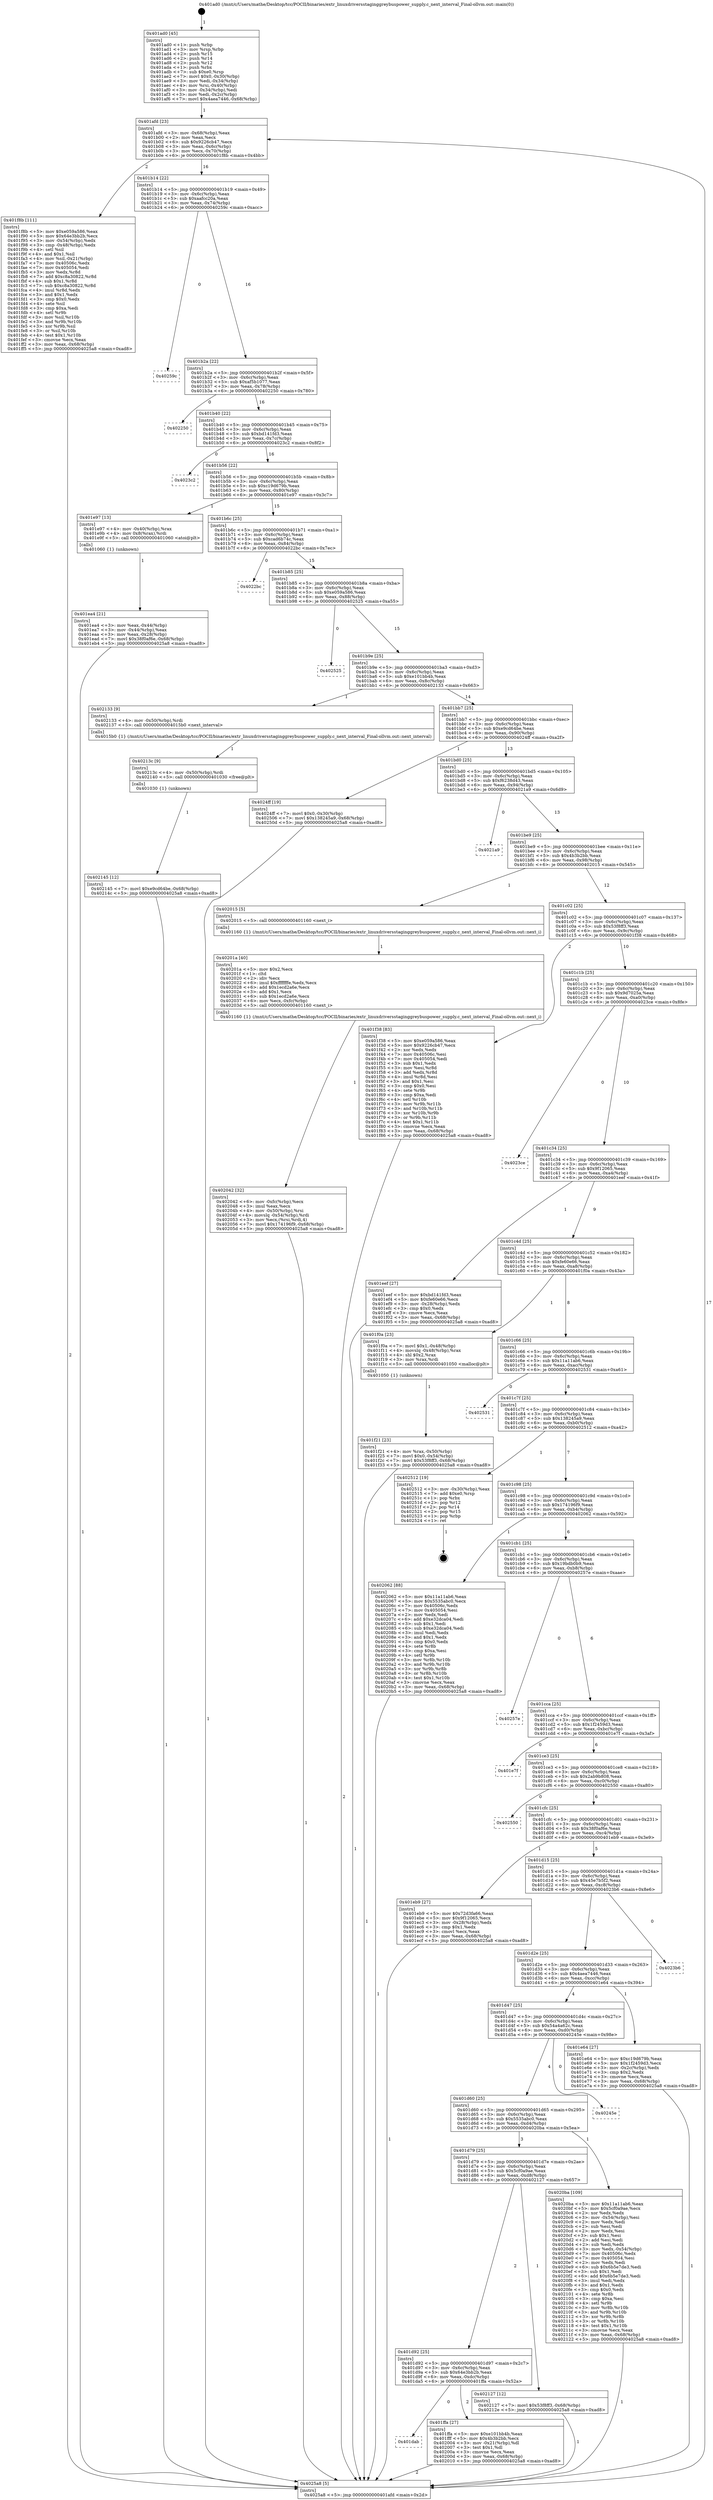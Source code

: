 digraph "0x401ad0" {
  label = "0x401ad0 (/mnt/c/Users/mathe/Desktop/tcc/POCII/binaries/extr_linuxdriversstaginggreybuspower_supply.c_next_interval_Final-ollvm.out::main(0))"
  labelloc = "t"
  node[shape=record]

  Entry [label="",width=0.3,height=0.3,shape=circle,fillcolor=black,style=filled]
  "0x401afd" [label="{
     0x401afd [23]\l
     | [instrs]\l
     &nbsp;&nbsp;0x401afd \<+3\>: mov -0x68(%rbp),%eax\l
     &nbsp;&nbsp;0x401b00 \<+2\>: mov %eax,%ecx\l
     &nbsp;&nbsp;0x401b02 \<+6\>: sub $0x9226cb47,%ecx\l
     &nbsp;&nbsp;0x401b08 \<+3\>: mov %eax,-0x6c(%rbp)\l
     &nbsp;&nbsp;0x401b0b \<+3\>: mov %ecx,-0x70(%rbp)\l
     &nbsp;&nbsp;0x401b0e \<+6\>: je 0000000000401f8b \<main+0x4bb\>\l
  }"]
  "0x401f8b" [label="{
     0x401f8b [111]\l
     | [instrs]\l
     &nbsp;&nbsp;0x401f8b \<+5\>: mov $0xe059a586,%eax\l
     &nbsp;&nbsp;0x401f90 \<+5\>: mov $0x64e3bb2b,%ecx\l
     &nbsp;&nbsp;0x401f95 \<+3\>: mov -0x54(%rbp),%edx\l
     &nbsp;&nbsp;0x401f98 \<+3\>: cmp -0x48(%rbp),%edx\l
     &nbsp;&nbsp;0x401f9b \<+4\>: setl %sil\l
     &nbsp;&nbsp;0x401f9f \<+4\>: and $0x1,%sil\l
     &nbsp;&nbsp;0x401fa3 \<+4\>: mov %sil,-0x21(%rbp)\l
     &nbsp;&nbsp;0x401fa7 \<+7\>: mov 0x40506c,%edx\l
     &nbsp;&nbsp;0x401fae \<+7\>: mov 0x405054,%edi\l
     &nbsp;&nbsp;0x401fb5 \<+3\>: mov %edx,%r8d\l
     &nbsp;&nbsp;0x401fb8 \<+7\>: add $0xc8a30822,%r8d\l
     &nbsp;&nbsp;0x401fbf \<+4\>: sub $0x1,%r8d\l
     &nbsp;&nbsp;0x401fc3 \<+7\>: sub $0xc8a30822,%r8d\l
     &nbsp;&nbsp;0x401fca \<+4\>: imul %r8d,%edx\l
     &nbsp;&nbsp;0x401fce \<+3\>: and $0x1,%edx\l
     &nbsp;&nbsp;0x401fd1 \<+3\>: cmp $0x0,%edx\l
     &nbsp;&nbsp;0x401fd4 \<+4\>: sete %sil\l
     &nbsp;&nbsp;0x401fd8 \<+3\>: cmp $0xa,%edi\l
     &nbsp;&nbsp;0x401fdb \<+4\>: setl %r9b\l
     &nbsp;&nbsp;0x401fdf \<+3\>: mov %sil,%r10b\l
     &nbsp;&nbsp;0x401fe2 \<+3\>: and %r9b,%r10b\l
     &nbsp;&nbsp;0x401fe5 \<+3\>: xor %r9b,%sil\l
     &nbsp;&nbsp;0x401fe8 \<+3\>: or %sil,%r10b\l
     &nbsp;&nbsp;0x401feb \<+4\>: test $0x1,%r10b\l
     &nbsp;&nbsp;0x401fef \<+3\>: cmovne %ecx,%eax\l
     &nbsp;&nbsp;0x401ff2 \<+3\>: mov %eax,-0x68(%rbp)\l
     &nbsp;&nbsp;0x401ff5 \<+5\>: jmp 00000000004025a8 \<main+0xad8\>\l
  }"]
  "0x401b14" [label="{
     0x401b14 [22]\l
     | [instrs]\l
     &nbsp;&nbsp;0x401b14 \<+5\>: jmp 0000000000401b19 \<main+0x49\>\l
     &nbsp;&nbsp;0x401b19 \<+3\>: mov -0x6c(%rbp),%eax\l
     &nbsp;&nbsp;0x401b1c \<+5\>: sub $0xaafcc20a,%eax\l
     &nbsp;&nbsp;0x401b21 \<+3\>: mov %eax,-0x74(%rbp)\l
     &nbsp;&nbsp;0x401b24 \<+6\>: je 000000000040259c \<main+0xacc\>\l
  }"]
  Exit [label="",width=0.3,height=0.3,shape=circle,fillcolor=black,style=filled,peripheries=2]
  "0x40259c" [label="{
     0x40259c\l
  }", style=dashed]
  "0x401b2a" [label="{
     0x401b2a [22]\l
     | [instrs]\l
     &nbsp;&nbsp;0x401b2a \<+5\>: jmp 0000000000401b2f \<main+0x5f\>\l
     &nbsp;&nbsp;0x401b2f \<+3\>: mov -0x6c(%rbp),%eax\l
     &nbsp;&nbsp;0x401b32 \<+5\>: sub $0xaf5b1077,%eax\l
     &nbsp;&nbsp;0x401b37 \<+3\>: mov %eax,-0x78(%rbp)\l
     &nbsp;&nbsp;0x401b3a \<+6\>: je 0000000000402250 \<main+0x780\>\l
  }"]
  "0x402145" [label="{
     0x402145 [12]\l
     | [instrs]\l
     &nbsp;&nbsp;0x402145 \<+7\>: movl $0xe9cd64be,-0x68(%rbp)\l
     &nbsp;&nbsp;0x40214c \<+5\>: jmp 00000000004025a8 \<main+0xad8\>\l
  }"]
  "0x402250" [label="{
     0x402250\l
  }", style=dashed]
  "0x401b40" [label="{
     0x401b40 [22]\l
     | [instrs]\l
     &nbsp;&nbsp;0x401b40 \<+5\>: jmp 0000000000401b45 \<main+0x75\>\l
     &nbsp;&nbsp;0x401b45 \<+3\>: mov -0x6c(%rbp),%eax\l
     &nbsp;&nbsp;0x401b48 \<+5\>: sub $0xbd141fd3,%eax\l
     &nbsp;&nbsp;0x401b4d \<+3\>: mov %eax,-0x7c(%rbp)\l
     &nbsp;&nbsp;0x401b50 \<+6\>: je 00000000004023c2 \<main+0x8f2\>\l
  }"]
  "0x40213c" [label="{
     0x40213c [9]\l
     | [instrs]\l
     &nbsp;&nbsp;0x40213c \<+4\>: mov -0x50(%rbp),%rdi\l
     &nbsp;&nbsp;0x402140 \<+5\>: call 0000000000401030 \<free@plt\>\l
     | [calls]\l
     &nbsp;&nbsp;0x401030 \{1\} (unknown)\l
  }"]
  "0x4023c2" [label="{
     0x4023c2\l
  }", style=dashed]
  "0x401b56" [label="{
     0x401b56 [22]\l
     | [instrs]\l
     &nbsp;&nbsp;0x401b56 \<+5\>: jmp 0000000000401b5b \<main+0x8b\>\l
     &nbsp;&nbsp;0x401b5b \<+3\>: mov -0x6c(%rbp),%eax\l
     &nbsp;&nbsp;0x401b5e \<+5\>: sub $0xc19d679b,%eax\l
     &nbsp;&nbsp;0x401b63 \<+3\>: mov %eax,-0x80(%rbp)\l
     &nbsp;&nbsp;0x401b66 \<+6\>: je 0000000000401e97 \<main+0x3c7\>\l
  }"]
  "0x402042" [label="{
     0x402042 [32]\l
     | [instrs]\l
     &nbsp;&nbsp;0x402042 \<+6\>: mov -0xfc(%rbp),%ecx\l
     &nbsp;&nbsp;0x402048 \<+3\>: imul %eax,%ecx\l
     &nbsp;&nbsp;0x40204b \<+4\>: mov -0x50(%rbp),%rsi\l
     &nbsp;&nbsp;0x40204f \<+4\>: movslq -0x54(%rbp),%rdi\l
     &nbsp;&nbsp;0x402053 \<+3\>: mov %ecx,(%rsi,%rdi,4)\l
     &nbsp;&nbsp;0x402056 \<+7\>: movl $0x174196f9,-0x68(%rbp)\l
     &nbsp;&nbsp;0x40205d \<+5\>: jmp 00000000004025a8 \<main+0xad8\>\l
  }"]
  "0x401e97" [label="{
     0x401e97 [13]\l
     | [instrs]\l
     &nbsp;&nbsp;0x401e97 \<+4\>: mov -0x40(%rbp),%rax\l
     &nbsp;&nbsp;0x401e9b \<+4\>: mov 0x8(%rax),%rdi\l
     &nbsp;&nbsp;0x401e9f \<+5\>: call 0000000000401060 \<atoi@plt\>\l
     | [calls]\l
     &nbsp;&nbsp;0x401060 \{1\} (unknown)\l
  }"]
  "0x401b6c" [label="{
     0x401b6c [25]\l
     | [instrs]\l
     &nbsp;&nbsp;0x401b6c \<+5\>: jmp 0000000000401b71 \<main+0xa1\>\l
     &nbsp;&nbsp;0x401b71 \<+3\>: mov -0x6c(%rbp),%eax\l
     &nbsp;&nbsp;0x401b74 \<+5\>: sub $0xcad6b74c,%eax\l
     &nbsp;&nbsp;0x401b79 \<+6\>: mov %eax,-0x84(%rbp)\l
     &nbsp;&nbsp;0x401b7f \<+6\>: je 00000000004022bc \<main+0x7ec\>\l
  }"]
  "0x40201a" [label="{
     0x40201a [40]\l
     | [instrs]\l
     &nbsp;&nbsp;0x40201a \<+5\>: mov $0x2,%ecx\l
     &nbsp;&nbsp;0x40201f \<+1\>: cltd\l
     &nbsp;&nbsp;0x402020 \<+2\>: idiv %ecx\l
     &nbsp;&nbsp;0x402022 \<+6\>: imul $0xfffffffe,%edx,%ecx\l
     &nbsp;&nbsp;0x402028 \<+6\>: add $0x1ecd2a6e,%ecx\l
     &nbsp;&nbsp;0x40202e \<+3\>: add $0x1,%ecx\l
     &nbsp;&nbsp;0x402031 \<+6\>: sub $0x1ecd2a6e,%ecx\l
     &nbsp;&nbsp;0x402037 \<+6\>: mov %ecx,-0xfc(%rbp)\l
     &nbsp;&nbsp;0x40203d \<+5\>: call 0000000000401160 \<next_i\>\l
     | [calls]\l
     &nbsp;&nbsp;0x401160 \{1\} (/mnt/c/Users/mathe/Desktop/tcc/POCII/binaries/extr_linuxdriversstaginggreybuspower_supply.c_next_interval_Final-ollvm.out::next_i)\l
  }"]
  "0x4022bc" [label="{
     0x4022bc\l
  }", style=dashed]
  "0x401b85" [label="{
     0x401b85 [25]\l
     | [instrs]\l
     &nbsp;&nbsp;0x401b85 \<+5\>: jmp 0000000000401b8a \<main+0xba\>\l
     &nbsp;&nbsp;0x401b8a \<+3\>: mov -0x6c(%rbp),%eax\l
     &nbsp;&nbsp;0x401b8d \<+5\>: sub $0xe059a586,%eax\l
     &nbsp;&nbsp;0x401b92 \<+6\>: mov %eax,-0x88(%rbp)\l
     &nbsp;&nbsp;0x401b98 \<+6\>: je 0000000000402525 \<main+0xa55\>\l
  }"]
  "0x401dab" [label="{
     0x401dab\l
  }", style=dashed]
  "0x402525" [label="{
     0x402525\l
  }", style=dashed]
  "0x401b9e" [label="{
     0x401b9e [25]\l
     | [instrs]\l
     &nbsp;&nbsp;0x401b9e \<+5\>: jmp 0000000000401ba3 \<main+0xd3\>\l
     &nbsp;&nbsp;0x401ba3 \<+3\>: mov -0x6c(%rbp),%eax\l
     &nbsp;&nbsp;0x401ba6 \<+5\>: sub $0xe101bb4b,%eax\l
     &nbsp;&nbsp;0x401bab \<+6\>: mov %eax,-0x8c(%rbp)\l
     &nbsp;&nbsp;0x401bb1 \<+6\>: je 0000000000402133 \<main+0x663\>\l
  }"]
  "0x401ffa" [label="{
     0x401ffa [27]\l
     | [instrs]\l
     &nbsp;&nbsp;0x401ffa \<+5\>: mov $0xe101bb4b,%eax\l
     &nbsp;&nbsp;0x401fff \<+5\>: mov $0x4b3b2bb,%ecx\l
     &nbsp;&nbsp;0x402004 \<+3\>: mov -0x21(%rbp),%dl\l
     &nbsp;&nbsp;0x402007 \<+3\>: test $0x1,%dl\l
     &nbsp;&nbsp;0x40200a \<+3\>: cmovne %ecx,%eax\l
     &nbsp;&nbsp;0x40200d \<+3\>: mov %eax,-0x68(%rbp)\l
     &nbsp;&nbsp;0x402010 \<+5\>: jmp 00000000004025a8 \<main+0xad8\>\l
  }"]
  "0x402133" [label="{
     0x402133 [9]\l
     | [instrs]\l
     &nbsp;&nbsp;0x402133 \<+4\>: mov -0x50(%rbp),%rdi\l
     &nbsp;&nbsp;0x402137 \<+5\>: call 00000000004015b0 \<next_interval\>\l
     | [calls]\l
     &nbsp;&nbsp;0x4015b0 \{1\} (/mnt/c/Users/mathe/Desktop/tcc/POCII/binaries/extr_linuxdriversstaginggreybuspower_supply.c_next_interval_Final-ollvm.out::next_interval)\l
  }"]
  "0x401bb7" [label="{
     0x401bb7 [25]\l
     | [instrs]\l
     &nbsp;&nbsp;0x401bb7 \<+5\>: jmp 0000000000401bbc \<main+0xec\>\l
     &nbsp;&nbsp;0x401bbc \<+3\>: mov -0x6c(%rbp),%eax\l
     &nbsp;&nbsp;0x401bbf \<+5\>: sub $0xe9cd64be,%eax\l
     &nbsp;&nbsp;0x401bc4 \<+6\>: mov %eax,-0x90(%rbp)\l
     &nbsp;&nbsp;0x401bca \<+6\>: je 00000000004024ff \<main+0xa2f\>\l
  }"]
  "0x401d92" [label="{
     0x401d92 [25]\l
     | [instrs]\l
     &nbsp;&nbsp;0x401d92 \<+5\>: jmp 0000000000401d97 \<main+0x2c7\>\l
     &nbsp;&nbsp;0x401d97 \<+3\>: mov -0x6c(%rbp),%eax\l
     &nbsp;&nbsp;0x401d9a \<+5\>: sub $0x64e3bb2b,%eax\l
     &nbsp;&nbsp;0x401d9f \<+6\>: mov %eax,-0xdc(%rbp)\l
     &nbsp;&nbsp;0x401da5 \<+6\>: je 0000000000401ffa \<main+0x52a\>\l
  }"]
  "0x4024ff" [label="{
     0x4024ff [19]\l
     | [instrs]\l
     &nbsp;&nbsp;0x4024ff \<+7\>: movl $0x0,-0x30(%rbp)\l
     &nbsp;&nbsp;0x402506 \<+7\>: movl $0x138245a9,-0x68(%rbp)\l
     &nbsp;&nbsp;0x40250d \<+5\>: jmp 00000000004025a8 \<main+0xad8\>\l
  }"]
  "0x401bd0" [label="{
     0x401bd0 [25]\l
     | [instrs]\l
     &nbsp;&nbsp;0x401bd0 \<+5\>: jmp 0000000000401bd5 \<main+0x105\>\l
     &nbsp;&nbsp;0x401bd5 \<+3\>: mov -0x6c(%rbp),%eax\l
     &nbsp;&nbsp;0x401bd8 \<+5\>: sub $0xf6238d43,%eax\l
     &nbsp;&nbsp;0x401bdd \<+6\>: mov %eax,-0x94(%rbp)\l
     &nbsp;&nbsp;0x401be3 \<+6\>: je 00000000004021a9 \<main+0x6d9\>\l
  }"]
  "0x402127" [label="{
     0x402127 [12]\l
     | [instrs]\l
     &nbsp;&nbsp;0x402127 \<+7\>: movl $0x53f8ff3,-0x68(%rbp)\l
     &nbsp;&nbsp;0x40212e \<+5\>: jmp 00000000004025a8 \<main+0xad8\>\l
  }"]
  "0x4021a9" [label="{
     0x4021a9\l
  }", style=dashed]
  "0x401be9" [label="{
     0x401be9 [25]\l
     | [instrs]\l
     &nbsp;&nbsp;0x401be9 \<+5\>: jmp 0000000000401bee \<main+0x11e\>\l
     &nbsp;&nbsp;0x401bee \<+3\>: mov -0x6c(%rbp),%eax\l
     &nbsp;&nbsp;0x401bf1 \<+5\>: sub $0x4b3b2bb,%eax\l
     &nbsp;&nbsp;0x401bf6 \<+6\>: mov %eax,-0x98(%rbp)\l
     &nbsp;&nbsp;0x401bfc \<+6\>: je 0000000000402015 \<main+0x545\>\l
  }"]
  "0x401d79" [label="{
     0x401d79 [25]\l
     | [instrs]\l
     &nbsp;&nbsp;0x401d79 \<+5\>: jmp 0000000000401d7e \<main+0x2ae\>\l
     &nbsp;&nbsp;0x401d7e \<+3\>: mov -0x6c(%rbp),%eax\l
     &nbsp;&nbsp;0x401d81 \<+5\>: sub $0x5cf0a9ae,%eax\l
     &nbsp;&nbsp;0x401d86 \<+6\>: mov %eax,-0xd8(%rbp)\l
     &nbsp;&nbsp;0x401d8c \<+6\>: je 0000000000402127 \<main+0x657\>\l
  }"]
  "0x402015" [label="{
     0x402015 [5]\l
     | [instrs]\l
     &nbsp;&nbsp;0x402015 \<+5\>: call 0000000000401160 \<next_i\>\l
     | [calls]\l
     &nbsp;&nbsp;0x401160 \{1\} (/mnt/c/Users/mathe/Desktop/tcc/POCII/binaries/extr_linuxdriversstaginggreybuspower_supply.c_next_interval_Final-ollvm.out::next_i)\l
  }"]
  "0x401c02" [label="{
     0x401c02 [25]\l
     | [instrs]\l
     &nbsp;&nbsp;0x401c02 \<+5\>: jmp 0000000000401c07 \<main+0x137\>\l
     &nbsp;&nbsp;0x401c07 \<+3\>: mov -0x6c(%rbp),%eax\l
     &nbsp;&nbsp;0x401c0a \<+5\>: sub $0x53f8ff3,%eax\l
     &nbsp;&nbsp;0x401c0f \<+6\>: mov %eax,-0x9c(%rbp)\l
     &nbsp;&nbsp;0x401c15 \<+6\>: je 0000000000401f38 \<main+0x468\>\l
  }"]
  "0x4020ba" [label="{
     0x4020ba [109]\l
     | [instrs]\l
     &nbsp;&nbsp;0x4020ba \<+5\>: mov $0x11a11ab6,%eax\l
     &nbsp;&nbsp;0x4020bf \<+5\>: mov $0x5cf0a9ae,%ecx\l
     &nbsp;&nbsp;0x4020c4 \<+2\>: xor %edx,%edx\l
     &nbsp;&nbsp;0x4020c6 \<+3\>: mov -0x54(%rbp),%esi\l
     &nbsp;&nbsp;0x4020c9 \<+2\>: mov %edx,%edi\l
     &nbsp;&nbsp;0x4020cb \<+2\>: sub %esi,%edi\l
     &nbsp;&nbsp;0x4020cd \<+2\>: mov %edx,%esi\l
     &nbsp;&nbsp;0x4020cf \<+3\>: sub $0x1,%esi\l
     &nbsp;&nbsp;0x4020d2 \<+2\>: add %esi,%edi\l
     &nbsp;&nbsp;0x4020d4 \<+2\>: sub %edi,%edx\l
     &nbsp;&nbsp;0x4020d6 \<+3\>: mov %edx,-0x54(%rbp)\l
     &nbsp;&nbsp;0x4020d9 \<+7\>: mov 0x40506c,%edx\l
     &nbsp;&nbsp;0x4020e0 \<+7\>: mov 0x405054,%esi\l
     &nbsp;&nbsp;0x4020e7 \<+2\>: mov %edx,%edi\l
     &nbsp;&nbsp;0x4020e9 \<+6\>: sub $0x6b5e7de3,%edi\l
     &nbsp;&nbsp;0x4020ef \<+3\>: sub $0x1,%edi\l
     &nbsp;&nbsp;0x4020f2 \<+6\>: add $0x6b5e7de3,%edi\l
     &nbsp;&nbsp;0x4020f8 \<+3\>: imul %edi,%edx\l
     &nbsp;&nbsp;0x4020fb \<+3\>: and $0x1,%edx\l
     &nbsp;&nbsp;0x4020fe \<+3\>: cmp $0x0,%edx\l
     &nbsp;&nbsp;0x402101 \<+4\>: sete %r8b\l
     &nbsp;&nbsp;0x402105 \<+3\>: cmp $0xa,%esi\l
     &nbsp;&nbsp;0x402108 \<+4\>: setl %r9b\l
     &nbsp;&nbsp;0x40210c \<+3\>: mov %r8b,%r10b\l
     &nbsp;&nbsp;0x40210f \<+3\>: and %r9b,%r10b\l
     &nbsp;&nbsp;0x402112 \<+3\>: xor %r9b,%r8b\l
     &nbsp;&nbsp;0x402115 \<+3\>: or %r8b,%r10b\l
     &nbsp;&nbsp;0x402118 \<+4\>: test $0x1,%r10b\l
     &nbsp;&nbsp;0x40211c \<+3\>: cmovne %ecx,%eax\l
     &nbsp;&nbsp;0x40211f \<+3\>: mov %eax,-0x68(%rbp)\l
     &nbsp;&nbsp;0x402122 \<+5\>: jmp 00000000004025a8 \<main+0xad8\>\l
  }"]
  "0x401f38" [label="{
     0x401f38 [83]\l
     | [instrs]\l
     &nbsp;&nbsp;0x401f38 \<+5\>: mov $0xe059a586,%eax\l
     &nbsp;&nbsp;0x401f3d \<+5\>: mov $0x9226cb47,%ecx\l
     &nbsp;&nbsp;0x401f42 \<+2\>: xor %edx,%edx\l
     &nbsp;&nbsp;0x401f44 \<+7\>: mov 0x40506c,%esi\l
     &nbsp;&nbsp;0x401f4b \<+7\>: mov 0x405054,%edi\l
     &nbsp;&nbsp;0x401f52 \<+3\>: sub $0x1,%edx\l
     &nbsp;&nbsp;0x401f55 \<+3\>: mov %esi,%r8d\l
     &nbsp;&nbsp;0x401f58 \<+3\>: add %edx,%r8d\l
     &nbsp;&nbsp;0x401f5b \<+4\>: imul %r8d,%esi\l
     &nbsp;&nbsp;0x401f5f \<+3\>: and $0x1,%esi\l
     &nbsp;&nbsp;0x401f62 \<+3\>: cmp $0x0,%esi\l
     &nbsp;&nbsp;0x401f65 \<+4\>: sete %r9b\l
     &nbsp;&nbsp;0x401f69 \<+3\>: cmp $0xa,%edi\l
     &nbsp;&nbsp;0x401f6c \<+4\>: setl %r10b\l
     &nbsp;&nbsp;0x401f70 \<+3\>: mov %r9b,%r11b\l
     &nbsp;&nbsp;0x401f73 \<+3\>: and %r10b,%r11b\l
     &nbsp;&nbsp;0x401f76 \<+3\>: xor %r10b,%r9b\l
     &nbsp;&nbsp;0x401f79 \<+3\>: or %r9b,%r11b\l
     &nbsp;&nbsp;0x401f7c \<+4\>: test $0x1,%r11b\l
     &nbsp;&nbsp;0x401f80 \<+3\>: cmovne %ecx,%eax\l
     &nbsp;&nbsp;0x401f83 \<+3\>: mov %eax,-0x68(%rbp)\l
     &nbsp;&nbsp;0x401f86 \<+5\>: jmp 00000000004025a8 \<main+0xad8\>\l
  }"]
  "0x401c1b" [label="{
     0x401c1b [25]\l
     | [instrs]\l
     &nbsp;&nbsp;0x401c1b \<+5\>: jmp 0000000000401c20 \<main+0x150\>\l
     &nbsp;&nbsp;0x401c20 \<+3\>: mov -0x6c(%rbp),%eax\l
     &nbsp;&nbsp;0x401c23 \<+5\>: sub $0x9d7025a,%eax\l
     &nbsp;&nbsp;0x401c28 \<+6\>: mov %eax,-0xa0(%rbp)\l
     &nbsp;&nbsp;0x401c2e \<+6\>: je 00000000004023ce \<main+0x8fe\>\l
  }"]
  "0x401d60" [label="{
     0x401d60 [25]\l
     | [instrs]\l
     &nbsp;&nbsp;0x401d60 \<+5\>: jmp 0000000000401d65 \<main+0x295\>\l
     &nbsp;&nbsp;0x401d65 \<+3\>: mov -0x6c(%rbp),%eax\l
     &nbsp;&nbsp;0x401d68 \<+5\>: sub $0x5535abc0,%eax\l
     &nbsp;&nbsp;0x401d6d \<+6\>: mov %eax,-0xd4(%rbp)\l
     &nbsp;&nbsp;0x401d73 \<+6\>: je 00000000004020ba \<main+0x5ea\>\l
  }"]
  "0x4023ce" [label="{
     0x4023ce\l
  }", style=dashed]
  "0x401c34" [label="{
     0x401c34 [25]\l
     | [instrs]\l
     &nbsp;&nbsp;0x401c34 \<+5\>: jmp 0000000000401c39 \<main+0x169\>\l
     &nbsp;&nbsp;0x401c39 \<+3\>: mov -0x6c(%rbp),%eax\l
     &nbsp;&nbsp;0x401c3c \<+5\>: sub $0x9f12065,%eax\l
     &nbsp;&nbsp;0x401c41 \<+6\>: mov %eax,-0xa4(%rbp)\l
     &nbsp;&nbsp;0x401c47 \<+6\>: je 0000000000401eef \<main+0x41f\>\l
  }"]
  "0x40245e" [label="{
     0x40245e\l
  }", style=dashed]
  "0x401eef" [label="{
     0x401eef [27]\l
     | [instrs]\l
     &nbsp;&nbsp;0x401eef \<+5\>: mov $0xbd141fd3,%eax\l
     &nbsp;&nbsp;0x401ef4 \<+5\>: mov $0xfe60e66,%ecx\l
     &nbsp;&nbsp;0x401ef9 \<+3\>: mov -0x28(%rbp),%edx\l
     &nbsp;&nbsp;0x401efc \<+3\>: cmp $0x0,%edx\l
     &nbsp;&nbsp;0x401eff \<+3\>: cmove %ecx,%eax\l
     &nbsp;&nbsp;0x401f02 \<+3\>: mov %eax,-0x68(%rbp)\l
     &nbsp;&nbsp;0x401f05 \<+5\>: jmp 00000000004025a8 \<main+0xad8\>\l
  }"]
  "0x401c4d" [label="{
     0x401c4d [25]\l
     | [instrs]\l
     &nbsp;&nbsp;0x401c4d \<+5\>: jmp 0000000000401c52 \<main+0x182\>\l
     &nbsp;&nbsp;0x401c52 \<+3\>: mov -0x6c(%rbp),%eax\l
     &nbsp;&nbsp;0x401c55 \<+5\>: sub $0xfe60e66,%eax\l
     &nbsp;&nbsp;0x401c5a \<+6\>: mov %eax,-0xa8(%rbp)\l
     &nbsp;&nbsp;0x401c60 \<+6\>: je 0000000000401f0a \<main+0x43a\>\l
  }"]
  "0x401f21" [label="{
     0x401f21 [23]\l
     | [instrs]\l
     &nbsp;&nbsp;0x401f21 \<+4\>: mov %rax,-0x50(%rbp)\l
     &nbsp;&nbsp;0x401f25 \<+7\>: movl $0x0,-0x54(%rbp)\l
     &nbsp;&nbsp;0x401f2c \<+7\>: movl $0x53f8ff3,-0x68(%rbp)\l
     &nbsp;&nbsp;0x401f33 \<+5\>: jmp 00000000004025a8 \<main+0xad8\>\l
  }"]
  "0x401f0a" [label="{
     0x401f0a [23]\l
     | [instrs]\l
     &nbsp;&nbsp;0x401f0a \<+7\>: movl $0x1,-0x48(%rbp)\l
     &nbsp;&nbsp;0x401f11 \<+4\>: movslq -0x48(%rbp),%rax\l
     &nbsp;&nbsp;0x401f15 \<+4\>: shl $0x2,%rax\l
     &nbsp;&nbsp;0x401f19 \<+3\>: mov %rax,%rdi\l
     &nbsp;&nbsp;0x401f1c \<+5\>: call 0000000000401050 \<malloc@plt\>\l
     | [calls]\l
     &nbsp;&nbsp;0x401050 \{1\} (unknown)\l
  }"]
  "0x401c66" [label="{
     0x401c66 [25]\l
     | [instrs]\l
     &nbsp;&nbsp;0x401c66 \<+5\>: jmp 0000000000401c6b \<main+0x19b\>\l
     &nbsp;&nbsp;0x401c6b \<+3\>: mov -0x6c(%rbp),%eax\l
     &nbsp;&nbsp;0x401c6e \<+5\>: sub $0x11a11ab6,%eax\l
     &nbsp;&nbsp;0x401c73 \<+6\>: mov %eax,-0xac(%rbp)\l
     &nbsp;&nbsp;0x401c79 \<+6\>: je 0000000000402531 \<main+0xa61\>\l
  }"]
  "0x401ea4" [label="{
     0x401ea4 [21]\l
     | [instrs]\l
     &nbsp;&nbsp;0x401ea4 \<+3\>: mov %eax,-0x44(%rbp)\l
     &nbsp;&nbsp;0x401ea7 \<+3\>: mov -0x44(%rbp),%eax\l
     &nbsp;&nbsp;0x401eaa \<+3\>: mov %eax,-0x28(%rbp)\l
     &nbsp;&nbsp;0x401ead \<+7\>: movl $0x38f0af6e,-0x68(%rbp)\l
     &nbsp;&nbsp;0x401eb4 \<+5\>: jmp 00000000004025a8 \<main+0xad8\>\l
  }"]
  "0x402531" [label="{
     0x402531\l
  }", style=dashed]
  "0x401c7f" [label="{
     0x401c7f [25]\l
     | [instrs]\l
     &nbsp;&nbsp;0x401c7f \<+5\>: jmp 0000000000401c84 \<main+0x1b4\>\l
     &nbsp;&nbsp;0x401c84 \<+3\>: mov -0x6c(%rbp),%eax\l
     &nbsp;&nbsp;0x401c87 \<+5\>: sub $0x138245a9,%eax\l
     &nbsp;&nbsp;0x401c8c \<+6\>: mov %eax,-0xb0(%rbp)\l
     &nbsp;&nbsp;0x401c92 \<+6\>: je 0000000000402512 \<main+0xa42\>\l
  }"]
  "0x401ad0" [label="{
     0x401ad0 [45]\l
     | [instrs]\l
     &nbsp;&nbsp;0x401ad0 \<+1\>: push %rbp\l
     &nbsp;&nbsp;0x401ad1 \<+3\>: mov %rsp,%rbp\l
     &nbsp;&nbsp;0x401ad4 \<+2\>: push %r15\l
     &nbsp;&nbsp;0x401ad6 \<+2\>: push %r14\l
     &nbsp;&nbsp;0x401ad8 \<+2\>: push %r12\l
     &nbsp;&nbsp;0x401ada \<+1\>: push %rbx\l
     &nbsp;&nbsp;0x401adb \<+7\>: sub $0xe0,%rsp\l
     &nbsp;&nbsp;0x401ae2 \<+7\>: movl $0x0,-0x30(%rbp)\l
     &nbsp;&nbsp;0x401ae9 \<+3\>: mov %edi,-0x34(%rbp)\l
     &nbsp;&nbsp;0x401aec \<+4\>: mov %rsi,-0x40(%rbp)\l
     &nbsp;&nbsp;0x401af0 \<+3\>: mov -0x34(%rbp),%edi\l
     &nbsp;&nbsp;0x401af3 \<+3\>: mov %edi,-0x2c(%rbp)\l
     &nbsp;&nbsp;0x401af6 \<+7\>: movl $0x4aea7446,-0x68(%rbp)\l
  }"]
  "0x402512" [label="{
     0x402512 [19]\l
     | [instrs]\l
     &nbsp;&nbsp;0x402512 \<+3\>: mov -0x30(%rbp),%eax\l
     &nbsp;&nbsp;0x402515 \<+7\>: add $0xe0,%rsp\l
     &nbsp;&nbsp;0x40251c \<+1\>: pop %rbx\l
     &nbsp;&nbsp;0x40251d \<+2\>: pop %r12\l
     &nbsp;&nbsp;0x40251f \<+2\>: pop %r14\l
     &nbsp;&nbsp;0x402521 \<+2\>: pop %r15\l
     &nbsp;&nbsp;0x402523 \<+1\>: pop %rbp\l
     &nbsp;&nbsp;0x402524 \<+1\>: ret\l
  }"]
  "0x401c98" [label="{
     0x401c98 [25]\l
     | [instrs]\l
     &nbsp;&nbsp;0x401c98 \<+5\>: jmp 0000000000401c9d \<main+0x1cd\>\l
     &nbsp;&nbsp;0x401c9d \<+3\>: mov -0x6c(%rbp),%eax\l
     &nbsp;&nbsp;0x401ca0 \<+5\>: sub $0x174196f9,%eax\l
     &nbsp;&nbsp;0x401ca5 \<+6\>: mov %eax,-0xb4(%rbp)\l
     &nbsp;&nbsp;0x401cab \<+6\>: je 0000000000402062 \<main+0x592\>\l
  }"]
  "0x4025a8" [label="{
     0x4025a8 [5]\l
     | [instrs]\l
     &nbsp;&nbsp;0x4025a8 \<+5\>: jmp 0000000000401afd \<main+0x2d\>\l
  }"]
  "0x402062" [label="{
     0x402062 [88]\l
     | [instrs]\l
     &nbsp;&nbsp;0x402062 \<+5\>: mov $0x11a11ab6,%eax\l
     &nbsp;&nbsp;0x402067 \<+5\>: mov $0x5535abc0,%ecx\l
     &nbsp;&nbsp;0x40206c \<+7\>: mov 0x40506c,%edx\l
     &nbsp;&nbsp;0x402073 \<+7\>: mov 0x405054,%esi\l
     &nbsp;&nbsp;0x40207a \<+2\>: mov %edx,%edi\l
     &nbsp;&nbsp;0x40207c \<+6\>: add $0xe32dca04,%edi\l
     &nbsp;&nbsp;0x402082 \<+3\>: sub $0x1,%edi\l
     &nbsp;&nbsp;0x402085 \<+6\>: sub $0xe32dca04,%edi\l
     &nbsp;&nbsp;0x40208b \<+3\>: imul %edi,%edx\l
     &nbsp;&nbsp;0x40208e \<+3\>: and $0x1,%edx\l
     &nbsp;&nbsp;0x402091 \<+3\>: cmp $0x0,%edx\l
     &nbsp;&nbsp;0x402094 \<+4\>: sete %r8b\l
     &nbsp;&nbsp;0x402098 \<+3\>: cmp $0xa,%esi\l
     &nbsp;&nbsp;0x40209b \<+4\>: setl %r9b\l
     &nbsp;&nbsp;0x40209f \<+3\>: mov %r8b,%r10b\l
     &nbsp;&nbsp;0x4020a2 \<+3\>: and %r9b,%r10b\l
     &nbsp;&nbsp;0x4020a5 \<+3\>: xor %r9b,%r8b\l
     &nbsp;&nbsp;0x4020a8 \<+3\>: or %r8b,%r10b\l
     &nbsp;&nbsp;0x4020ab \<+4\>: test $0x1,%r10b\l
     &nbsp;&nbsp;0x4020af \<+3\>: cmovne %ecx,%eax\l
     &nbsp;&nbsp;0x4020b2 \<+3\>: mov %eax,-0x68(%rbp)\l
     &nbsp;&nbsp;0x4020b5 \<+5\>: jmp 00000000004025a8 \<main+0xad8\>\l
  }"]
  "0x401cb1" [label="{
     0x401cb1 [25]\l
     | [instrs]\l
     &nbsp;&nbsp;0x401cb1 \<+5\>: jmp 0000000000401cb6 \<main+0x1e6\>\l
     &nbsp;&nbsp;0x401cb6 \<+3\>: mov -0x6c(%rbp),%eax\l
     &nbsp;&nbsp;0x401cb9 \<+5\>: sub $0x19bdb0b9,%eax\l
     &nbsp;&nbsp;0x401cbe \<+6\>: mov %eax,-0xb8(%rbp)\l
     &nbsp;&nbsp;0x401cc4 \<+6\>: je 000000000040257e \<main+0xaae\>\l
  }"]
  "0x401d47" [label="{
     0x401d47 [25]\l
     | [instrs]\l
     &nbsp;&nbsp;0x401d47 \<+5\>: jmp 0000000000401d4c \<main+0x27c\>\l
     &nbsp;&nbsp;0x401d4c \<+3\>: mov -0x6c(%rbp),%eax\l
     &nbsp;&nbsp;0x401d4f \<+5\>: sub $0x54a4a62c,%eax\l
     &nbsp;&nbsp;0x401d54 \<+6\>: mov %eax,-0xd0(%rbp)\l
     &nbsp;&nbsp;0x401d5a \<+6\>: je 000000000040245e \<main+0x98e\>\l
  }"]
  "0x40257e" [label="{
     0x40257e\l
  }", style=dashed]
  "0x401cca" [label="{
     0x401cca [25]\l
     | [instrs]\l
     &nbsp;&nbsp;0x401cca \<+5\>: jmp 0000000000401ccf \<main+0x1ff\>\l
     &nbsp;&nbsp;0x401ccf \<+3\>: mov -0x6c(%rbp),%eax\l
     &nbsp;&nbsp;0x401cd2 \<+5\>: sub $0x1f2459d3,%eax\l
     &nbsp;&nbsp;0x401cd7 \<+6\>: mov %eax,-0xbc(%rbp)\l
     &nbsp;&nbsp;0x401cdd \<+6\>: je 0000000000401e7f \<main+0x3af\>\l
  }"]
  "0x401e64" [label="{
     0x401e64 [27]\l
     | [instrs]\l
     &nbsp;&nbsp;0x401e64 \<+5\>: mov $0xc19d679b,%eax\l
     &nbsp;&nbsp;0x401e69 \<+5\>: mov $0x1f2459d3,%ecx\l
     &nbsp;&nbsp;0x401e6e \<+3\>: mov -0x2c(%rbp),%edx\l
     &nbsp;&nbsp;0x401e71 \<+3\>: cmp $0x2,%edx\l
     &nbsp;&nbsp;0x401e74 \<+3\>: cmovne %ecx,%eax\l
     &nbsp;&nbsp;0x401e77 \<+3\>: mov %eax,-0x68(%rbp)\l
     &nbsp;&nbsp;0x401e7a \<+5\>: jmp 00000000004025a8 \<main+0xad8\>\l
  }"]
  "0x401e7f" [label="{
     0x401e7f\l
  }", style=dashed]
  "0x401ce3" [label="{
     0x401ce3 [25]\l
     | [instrs]\l
     &nbsp;&nbsp;0x401ce3 \<+5\>: jmp 0000000000401ce8 \<main+0x218\>\l
     &nbsp;&nbsp;0x401ce8 \<+3\>: mov -0x6c(%rbp),%eax\l
     &nbsp;&nbsp;0x401ceb \<+5\>: sub $0x2ab9b808,%eax\l
     &nbsp;&nbsp;0x401cf0 \<+6\>: mov %eax,-0xc0(%rbp)\l
     &nbsp;&nbsp;0x401cf6 \<+6\>: je 0000000000402550 \<main+0xa80\>\l
  }"]
  "0x401d2e" [label="{
     0x401d2e [25]\l
     | [instrs]\l
     &nbsp;&nbsp;0x401d2e \<+5\>: jmp 0000000000401d33 \<main+0x263\>\l
     &nbsp;&nbsp;0x401d33 \<+3\>: mov -0x6c(%rbp),%eax\l
     &nbsp;&nbsp;0x401d36 \<+5\>: sub $0x4aea7446,%eax\l
     &nbsp;&nbsp;0x401d3b \<+6\>: mov %eax,-0xcc(%rbp)\l
     &nbsp;&nbsp;0x401d41 \<+6\>: je 0000000000401e64 \<main+0x394\>\l
  }"]
  "0x402550" [label="{
     0x402550\l
  }", style=dashed]
  "0x401cfc" [label="{
     0x401cfc [25]\l
     | [instrs]\l
     &nbsp;&nbsp;0x401cfc \<+5\>: jmp 0000000000401d01 \<main+0x231\>\l
     &nbsp;&nbsp;0x401d01 \<+3\>: mov -0x6c(%rbp),%eax\l
     &nbsp;&nbsp;0x401d04 \<+5\>: sub $0x38f0af6e,%eax\l
     &nbsp;&nbsp;0x401d09 \<+6\>: mov %eax,-0xc4(%rbp)\l
     &nbsp;&nbsp;0x401d0f \<+6\>: je 0000000000401eb9 \<main+0x3e9\>\l
  }"]
  "0x4023b6" [label="{
     0x4023b6\l
  }", style=dashed]
  "0x401eb9" [label="{
     0x401eb9 [27]\l
     | [instrs]\l
     &nbsp;&nbsp;0x401eb9 \<+5\>: mov $0x72d3fa66,%eax\l
     &nbsp;&nbsp;0x401ebe \<+5\>: mov $0x9f12065,%ecx\l
     &nbsp;&nbsp;0x401ec3 \<+3\>: mov -0x28(%rbp),%edx\l
     &nbsp;&nbsp;0x401ec6 \<+3\>: cmp $0x1,%edx\l
     &nbsp;&nbsp;0x401ec9 \<+3\>: cmovl %ecx,%eax\l
     &nbsp;&nbsp;0x401ecc \<+3\>: mov %eax,-0x68(%rbp)\l
     &nbsp;&nbsp;0x401ecf \<+5\>: jmp 00000000004025a8 \<main+0xad8\>\l
  }"]
  "0x401d15" [label="{
     0x401d15 [25]\l
     | [instrs]\l
     &nbsp;&nbsp;0x401d15 \<+5\>: jmp 0000000000401d1a \<main+0x24a\>\l
     &nbsp;&nbsp;0x401d1a \<+3\>: mov -0x6c(%rbp),%eax\l
     &nbsp;&nbsp;0x401d1d \<+5\>: sub $0x45e7b5f2,%eax\l
     &nbsp;&nbsp;0x401d22 \<+6\>: mov %eax,-0xc8(%rbp)\l
     &nbsp;&nbsp;0x401d28 \<+6\>: je 00000000004023b6 \<main+0x8e6\>\l
  }"]
  Entry -> "0x401ad0" [label=" 1"]
  "0x401afd" -> "0x401f8b" [label=" 2"]
  "0x401afd" -> "0x401b14" [label=" 16"]
  "0x402512" -> Exit [label=" 1"]
  "0x401b14" -> "0x40259c" [label=" 0"]
  "0x401b14" -> "0x401b2a" [label=" 16"]
  "0x4024ff" -> "0x4025a8" [label=" 1"]
  "0x401b2a" -> "0x402250" [label=" 0"]
  "0x401b2a" -> "0x401b40" [label=" 16"]
  "0x402145" -> "0x4025a8" [label=" 1"]
  "0x401b40" -> "0x4023c2" [label=" 0"]
  "0x401b40" -> "0x401b56" [label=" 16"]
  "0x40213c" -> "0x402145" [label=" 1"]
  "0x401b56" -> "0x401e97" [label=" 1"]
  "0x401b56" -> "0x401b6c" [label=" 15"]
  "0x402133" -> "0x40213c" [label=" 1"]
  "0x401b6c" -> "0x4022bc" [label=" 0"]
  "0x401b6c" -> "0x401b85" [label=" 15"]
  "0x402127" -> "0x4025a8" [label=" 1"]
  "0x401b85" -> "0x402525" [label=" 0"]
  "0x401b85" -> "0x401b9e" [label=" 15"]
  "0x4020ba" -> "0x4025a8" [label=" 1"]
  "0x401b9e" -> "0x402133" [label=" 1"]
  "0x401b9e" -> "0x401bb7" [label=" 14"]
  "0x402062" -> "0x4025a8" [label=" 1"]
  "0x401bb7" -> "0x4024ff" [label=" 1"]
  "0x401bb7" -> "0x401bd0" [label=" 13"]
  "0x40201a" -> "0x402042" [label=" 1"]
  "0x401bd0" -> "0x4021a9" [label=" 0"]
  "0x401bd0" -> "0x401be9" [label=" 13"]
  "0x402015" -> "0x40201a" [label=" 1"]
  "0x401be9" -> "0x402015" [label=" 1"]
  "0x401be9" -> "0x401c02" [label=" 12"]
  "0x401d92" -> "0x401dab" [label=" 0"]
  "0x401c02" -> "0x401f38" [label=" 2"]
  "0x401c02" -> "0x401c1b" [label=" 10"]
  "0x401d92" -> "0x401ffa" [label=" 2"]
  "0x401c1b" -> "0x4023ce" [label=" 0"]
  "0x401c1b" -> "0x401c34" [label=" 10"]
  "0x401d79" -> "0x401d92" [label=" 2"]
  "0x401c34" -> "0x401eef" [label=" 1"]
  "0x401c34" -> "0x401c4d" [label=" 9"]
  "0x401d79" -> "0x402127" [label=" 1"]
  "0x401c4d" -> "0x401f0a" [label=" 1"]
  "0x401c4d" -> "0x401c66" [label=" 8"]
  "0x401d60" -> "0x401d79" [label=" 3"]
  "0x401c66" -> "0x402531" [label=" 0"]
  "0x401c66" -> "0x401c7f" [label=" 8"]
  "0x401d60" -> "0x4020ba" [label=" 1"]
  "0x401c7f" -> "0x402512" [label=" 1"]
  "0x401c7f" -> "0x401c98" [label=" 7"]
  "0x402042" -> "0x4025a8" [label=" 1"]
  "0x401c98" -> "0x402062" [label=" 1"]
  "0x401c98" -> "0x401cb1" [label=" 6"]
  "0x401d47" -> "0x401d60" [label=" 4"]
  "0x401cb1" -> "0x40257e" [label=" 0"]
  "0x401cb1" -> "0x401cca" [label=" 6"]
  "0x401d47" -> "0x40245e" [label=" 0"]
  "0x401cca" -> "0x401e7f" [label=" 0"]
  "0x401cca" -> "0x401ce3" [label=" 6"]
  "0x401ffa" -> "0x4025a8" [label=" 2"]
  "0x401ce3" -> "0x402550" [label=" 0"]
  "0x401ce3" -> "0x401cfc" [label=" 6"]
  "0x401f38" -> "0x4025a8" [label=" 2"]
  "0x401cfc" -> "0x401eb9" [label=" 1"]
  "0x401cfc" -> "0x401d15" [label=" 5"]
  "0x401f21" -> "0x4025a8" [label=" 1"]
  "0x401d15" -> "0x4023b6" [label=" 0"]
  "0x401d15" -> "0x401d2e" [label=" 5"]
  "0x401f8b" -> "0x4025a8" [label=" 2"]
  "0x401d2e" -> "0x401e64" [label=" 1"]
  "0x401d2e" -> "0x401d47" [label=" 4"]
  "0x401e64" -> "0x4025a8" [label=" 1"]
  "0x401ad0" -> "0x401afd" [label=" 1"]
  "0x4025a8" -> "0x401afd" [label=" 17"]
  "0x401e97" -> "0x401ea4" [label=" 1"]
  "0x401ea4" -> "0x4025a8" [label=" 1"]
  "0x401eb9" -> "0x4025a8" [label=" 1"]
  "0x401eef" -> "0x4025a8" [label=" 1"]
  "0x401f0a" -> "0x401f21" [label=" 1"]
}
